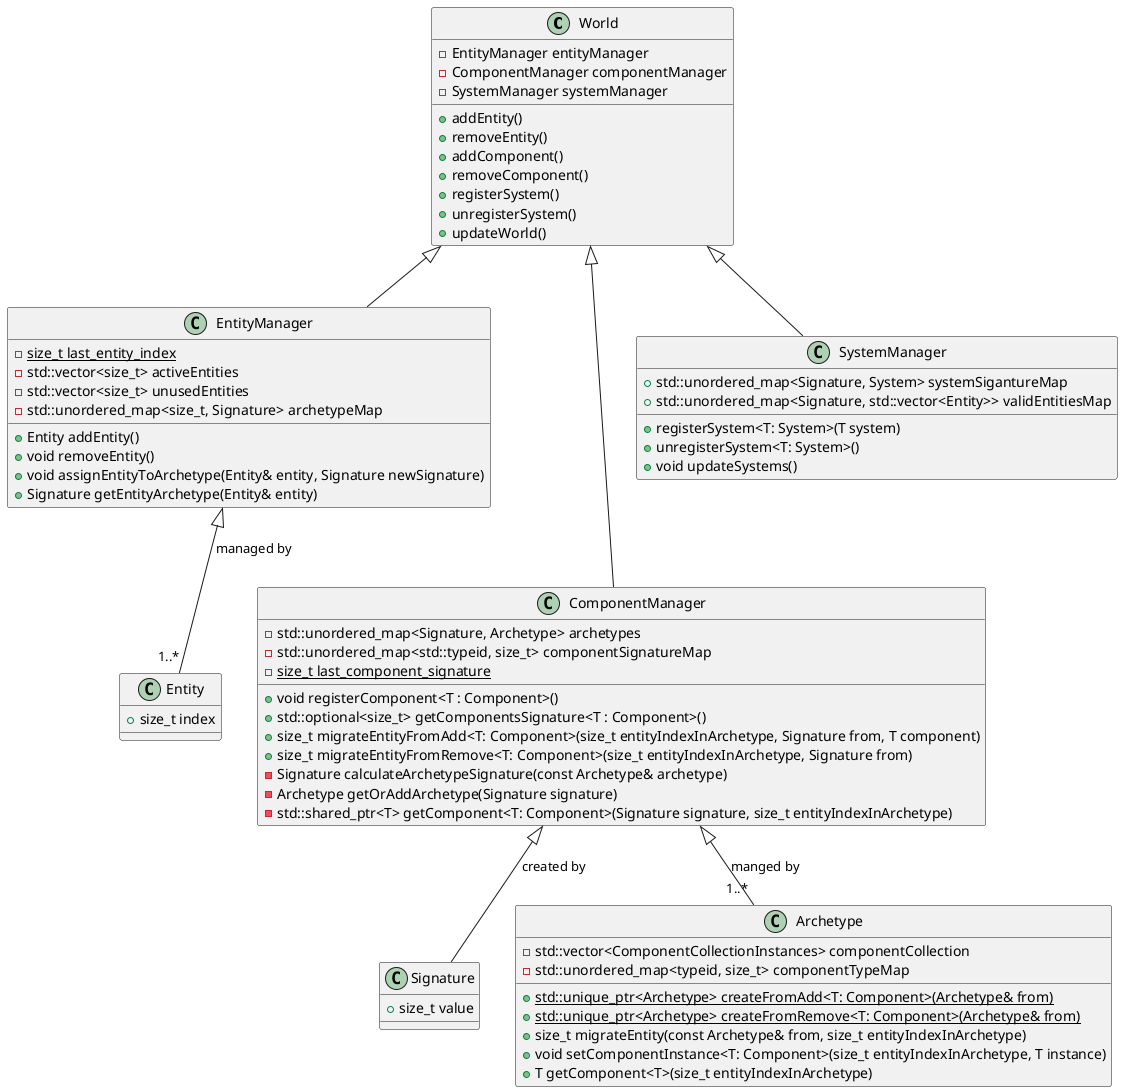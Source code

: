 @startuml
'https://plantuml.com/class-diagram

class World{
    +addEntity()
    +removeEntity()
    +addComponent()
    +removeComponent()
    +registerSystem()
    +unregisterSystem()
    +updateWorld()

    - EntityManager entityManager
    - ComponentManager componentManager
    - SystemManager systemManager

}
    World <|-- EntityManager
    World <|--- ComponentManager
    World <|-- SystemManager

class Entity{
    + size_t index
}

class Signature{
    + size_t value
}

class EntityManager{
    - {static}size_t last_entity_index
    - std::vector<size_t> activeEntities
    - std::vector<size_t> unusedEntities
    - std::unordered_map<size_t, Signature> archetypeMap

    + Entity addEntity()
    + void removeEntity()
    + void assignEntityToArchetype(Entity& entity, Signature newSignature)
    + Signature getEntityArchetype(Entity& entity)
}
EntityManager <|-- "1..*" Entity: managed by

class ComponentManager{
    - std::unordered_map<Signature, Archetype> archetypes
    - std::unordered_map<std::typeid, size_t> componentSignatureMap
    - {static}size_t last_component_signature

    + void registerComponent<T : Component>()
    + std::optional<size_t> getComponentsSignature<T : Component>()
    + size_t migrateEntityFromAdd<T: Component>(size_t entityIndexInArchetype, Signature from, T component)
    + size_t migrateEntityFromRemove<T: Component>(size_t entityIndexInArchetype, Signature from)
    - Signature calculateArchetypeSignature(const Archetype& archetype)
    - Archetype getOrAddArchetype(Signature signature)
    - std::shared_ptr<T> getComponent<T: Component>(Signature signature, size_t entityIndexInArchetype)
}

ComponentManager <|-- "1..*" Archetype: manged by
ComponentManager <|-- Signature: created by

class Archetype{
    - std::vector<ComponentCollectionInstances> componentCollection
    - std::unordered_map<typeid, size_t> componentTypeMap
    +{static} std::unique_ptr<Archetype> createFromAdd<T: Component>(Archetype& from)
    +{static} std::unique_ptr<Archetype> createFromRemove<T: Component>(Archetype& from)
    +size_t migrateEntity(const Archetype& from, size_t entityIndexInArchetype)
    +void setComponentInstance<T: Component>(size_t entityIndexInArchetype, T instance)
    +T getComponent<T>(size_t entityIndexInArchetype)
}

class SystemManager{
    +std::unordered_map<Signature, System> systemSigantureMap
    +std::unordered_map<Signature, std::vector<Entity>> validEntitiesMap

    +registerSystem<T: System>(T system)
    +unregisterSystem<T: System>()
    +void updateSystems()
}


@enduml